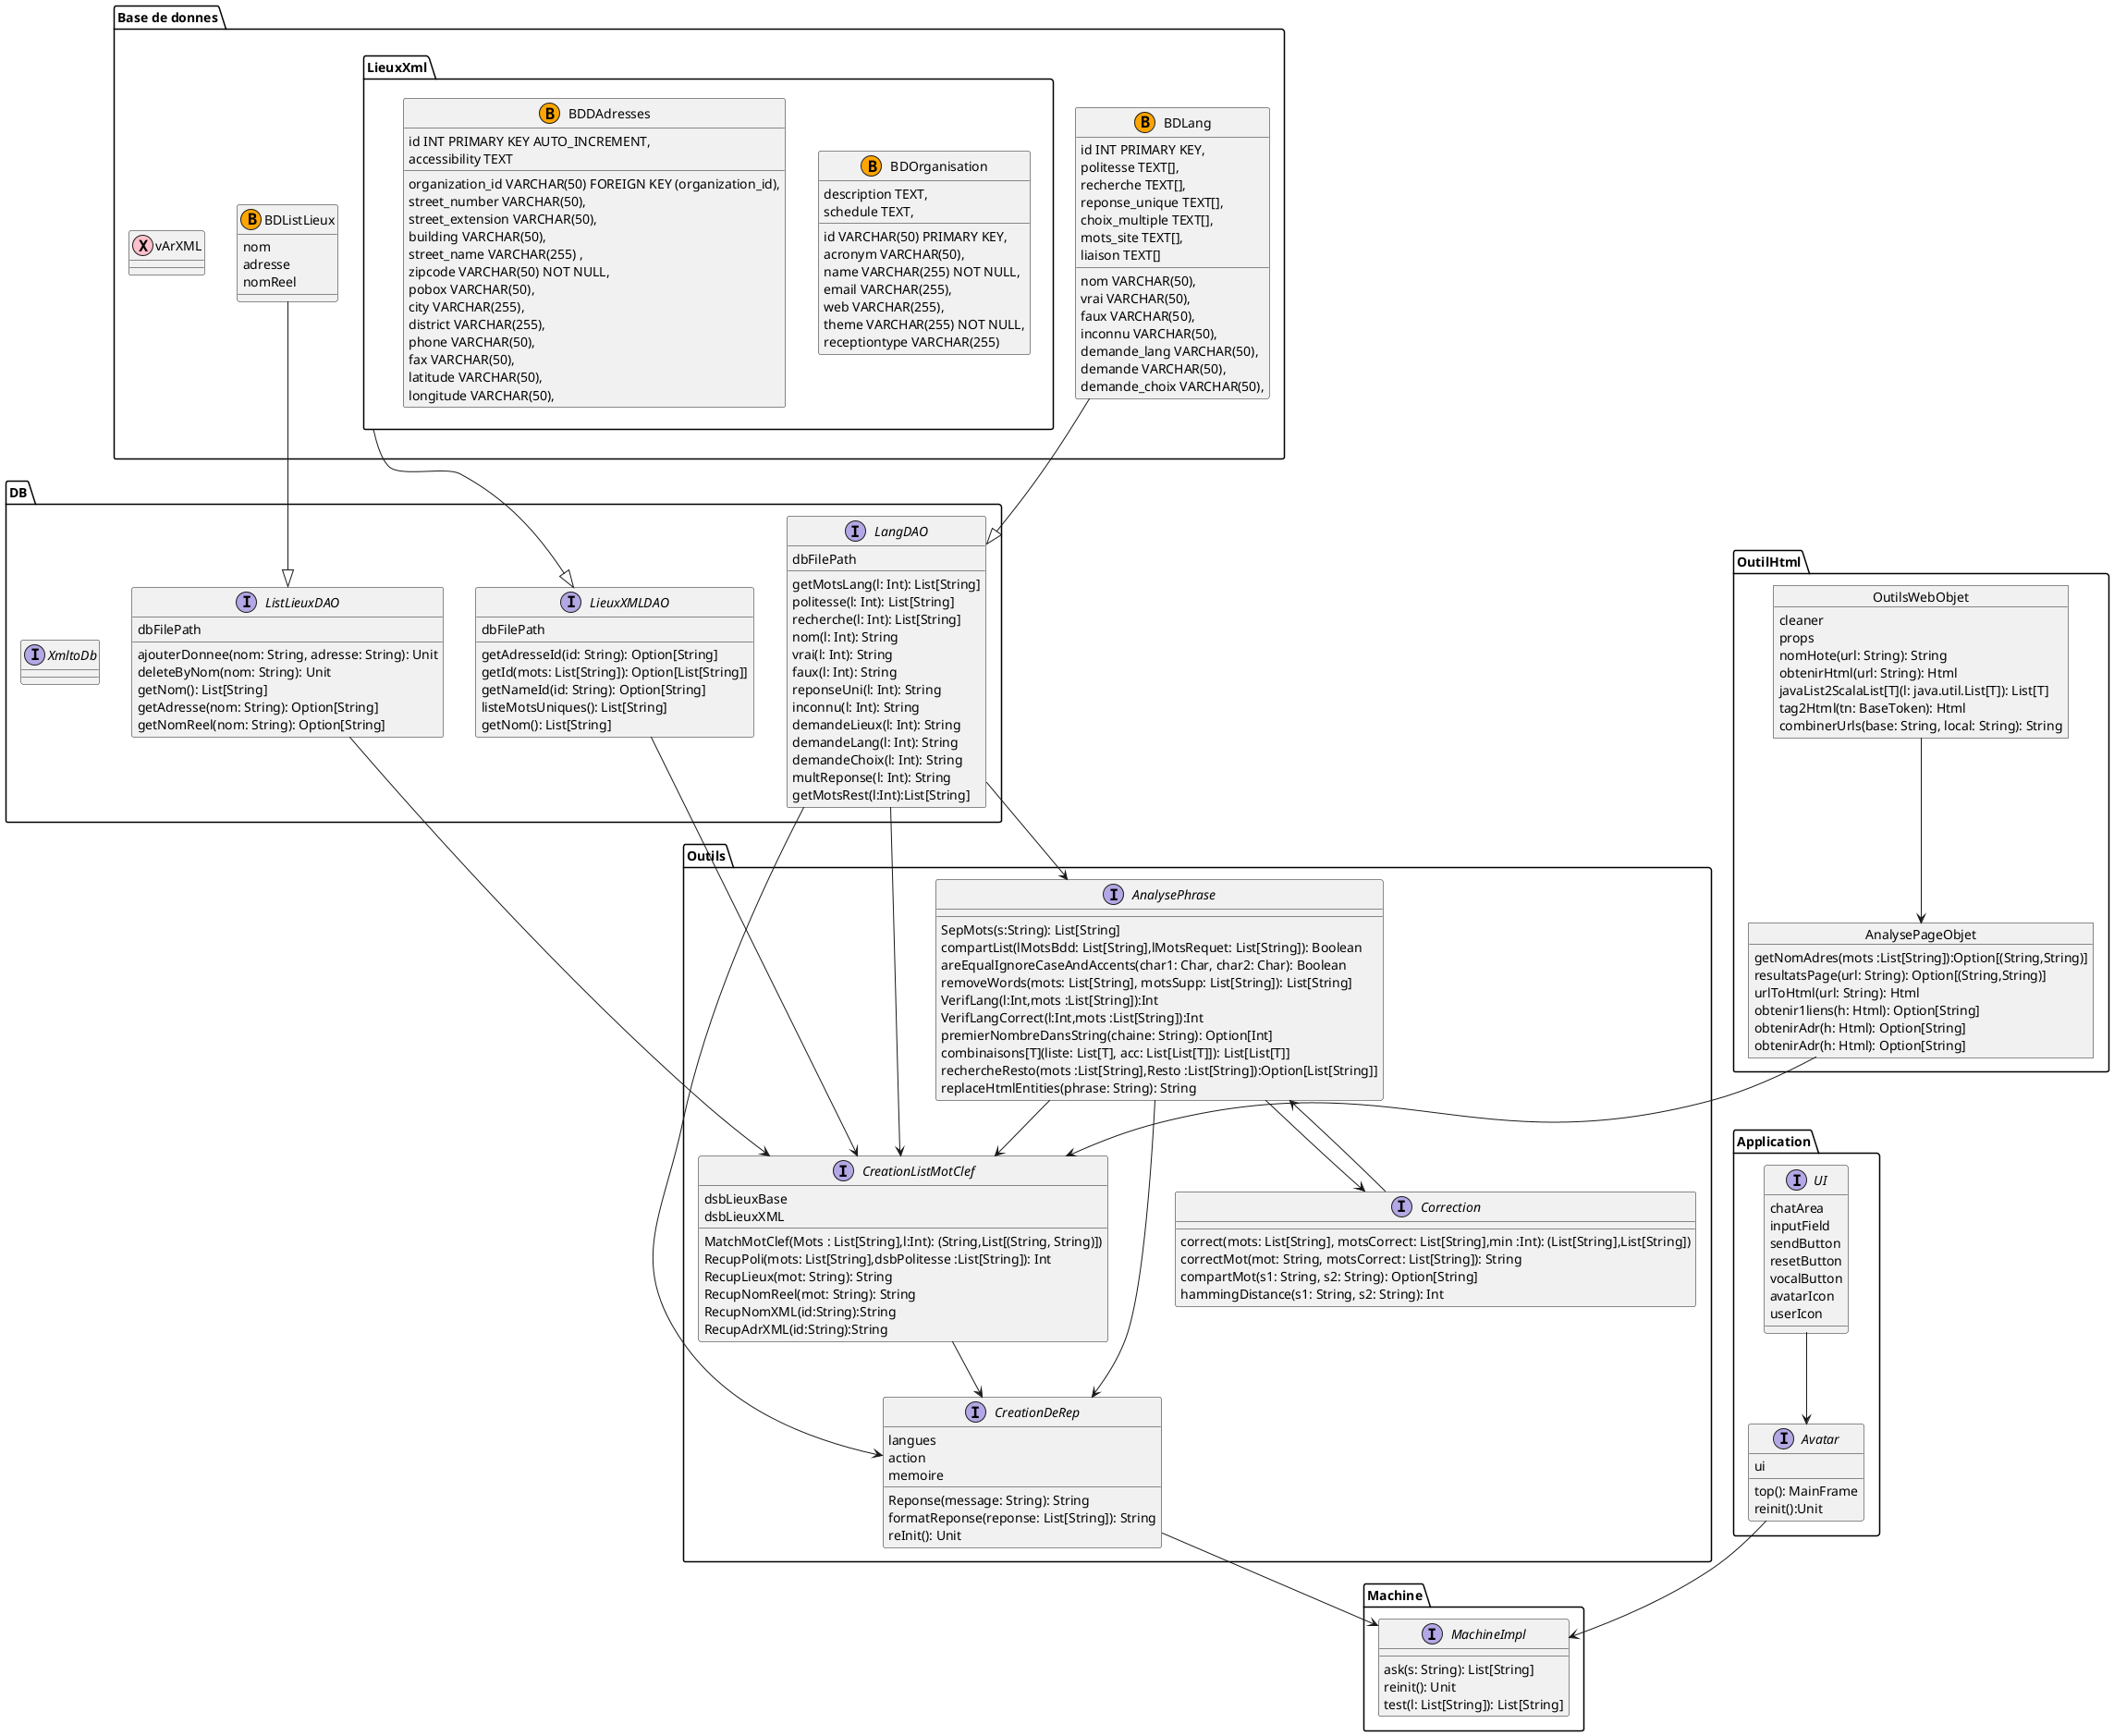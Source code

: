 
@startuml Avatar


package Application{
    interface Avatar {
        ui
        top(): MainFrame
        reinit():Unit
    }
    interface UI{
        chatArea
        inputField
        sendButton
        resetButton
        vocalButton
        avatarIcon
        userIcon
    }
}


package DB {
    interface LangDAO{
        dbFilePath
        getMotsLang(l: Int): List[String]
        politesse(l: Int): List[String]
        recherche(l: Int): List[String]
        nom(l: Int): String
        vrai(l: Int): String
        faux(l: Int): String
        reponseUni(l: Int): String
        inconnu(l: Int): String
        demandeLieux(l: Int): String
        demandeLang(l: Int): String
        demandeChoix(l: Int): String
        multReponse(l: Int): String
        getMotsRest(l:Int):List[String]
    }
    interface ListLieuxDAO{
        dbFilePath
        ajouterDonnee(nom: String, adresse: String): Unit
        deleteByNom(nom: String): Unit
        getNom(): List[String]
        getAdresse(nom: String): Option[String]
        getNomReel(nom: String): Option[String]
    }
    interface LieuxXMLDAO{
        dbFilePath
        getAdresseId(id: String): Option[String]
        getId(mots: List[String]): Option[List[String]]
        getNameId(id: String): Option[String]
        listeMotsUniques(): List[String]
        getNom(): List[String]

    }
    interface XmltoDb
}


package Machine{
    interface MachineImpl{
        ask(s: String): List[String]
        reinit(): Unit
        test(l: List[String]): List[String]
    }
}


package Outils{
    interface CreationListMotClef{
        dsbLieuxBase
        dsbLieuxXML
        MatchMotClef(Mots : List[String],l:Int): (String,List[(String, String)])
        RecupPoli(mots: List[String],dsbPolitesse :List[String]): Int
        RecupLieux(mot: String): String
        RecupNomReel(mot: String): String
        RecupNomXML(id:String):String
        RecupAdrXML(id:String):String
    }
    interface AnalysePhrase{
        SepMots(s:String): List[String]
        compartList(lMotsBdd: List[String],lMotsRequet: List[String]): Boolean 
        areEqualIgnoreCaseAndAccents(char1: Char, char2: Char): Boolean
        removeWords(mots: List[String], motsSupp: List[String]): List[String]
        VerifLang(l:Int,mots :List[String]):Int
        VerifLangCorrect(l:Int,mots :List[String]):Int
        premierNombreDansString(chaine: String): Option[Int]
        combinaisons[T](liste: List[T], acc: List[List[T]]): List[List[T]]
        rechercheResto(mots :List[String],Resto :List[String]):Option[List[String]]
        replaceHtmlEntities(phrase: String): String
    }
    interface CreationDeRep{
        langues
        action
        memoire
        Reponse(message: String): String
        formatReponse(reponse: List[String]): String
        reInit(): Unit
    }
    interface Correction{
        correct(mots: List[String], motsCorrect: List[String],min :Int): (List[String],List[String])
        correctMot(mot: String, motsCorrect: List[String]): String
        compartMot(s1: String, s2: String): Option[String]
        hammingDistance(s1: String, s2: String): Int
    }
}

package "Base de donnes"{
    class BDListLieux <<(B,Orange)>>{
        nom 
        adresse
        nomReel
    }
    package LieuxXml{
        class BDOrganisation<<(B,Orange)>>{
            id VARCHAR(50) PRIMARY KEY,
            acronym VARCHAR(50),
            name VARCHAR(255) NOT NULL,
            description TEXT,
            email VARCHAR(255),
            web VARCHAR(255),
            schedule TEXT,
            theme VARCHAR(255) NOT NULL,
            receptiontype VARCHAR(255)
        }
        class BDDAdresses<<(B,Orange)>>{
            id INT PRIMARY KEY AUTO_INCREMENT,
            organization_id VARCHAR(50) FOREIGN KEY (organization_id),
            street_number VARCHAR(50),
            street_extension VARCHAR(50),
            building VARCHAR(50),
            street_name VARCHAR(255) ,
            zipcode VARCHAR(50) NOT NULL,
            pobox VARCHAR(50),
            city VARCHAR(255),
            district VARCHAR(255),
            phone VARCHAR(50),
            fax VARCHAR(50),
            latitude VARCHAR(50),
            longitude VARCHAR(50),
            accessibility TEXT
        }
    }
    class BDLang <<(B,Orange)>>{
        id INT PRIMARY KEY,
        nom VARCHAR(50),
        politesse TEXT[],
        recherche TEXT[],
        vrai VARCHAR(50),
        faux VARCHAR(50),
        reponse_unique TEXT[],
        inconnu VARCHAR(50),
        demande_lang VARCHAR(50),
        demande VARCHAR(50),
        choix_multiple TEXT[],
        demande_choix VARCHAR(50),
        mots_site TEXT[],
        liaison TEXT[]

    }
    class vArXML<<(X , Pink)>>
}

package OutilHtml{
    object AnalysePageObjet{
        getNomAdres(mots :List[String]):Option[(String,String)]
        resultatsPage(url: String): Option[(String,String)] 
        urlToHtml(url: String): Html
        obtenir1liens(h: Html): Option[String]
        obtenirAdr(h: Html): Option[String]
        obtenirAdr(h: Html): Option[String]
    }
    object OutilsWebObjet{
        cleaner
        props
        nomHote(url: String): String
        obtenirHtml(url: String): Html
        javaList2ScalaList[T](l: java.util.List[T]): List[T]
        tag2Html(tn: BaseToken): Html
        combinerUrls(base: String, local: String): String
    }
}
    
ListLieuxDAO --> CreationListMotClef
LangDAO --> CreationListMotClef
AnalysePhrase --> CreationListMotClef
LangDAO --> AnalysePhrase
Correction --> AnalysePhrase
AnalysePhrase --> Correction
LangDAO --> CreationDeRep
AnalysePhrase --> CreationDeRep
CreationListMotClef --> CreationDeRep
BDLang --|> LangDAO
BDListLieux--|> ListLieuxDAO
Avatar --> MachineImpl
CreationDeRep --> MachineImpl
UI --> Avatar
LieuxXml --|> LieuxXMLDAO
OutilsWebObjet --> AnalysePageObjet
AnalysePageObjet --> CreationListMotClef
LieuxXMLDAO --> CreationListMotClef

@enduml